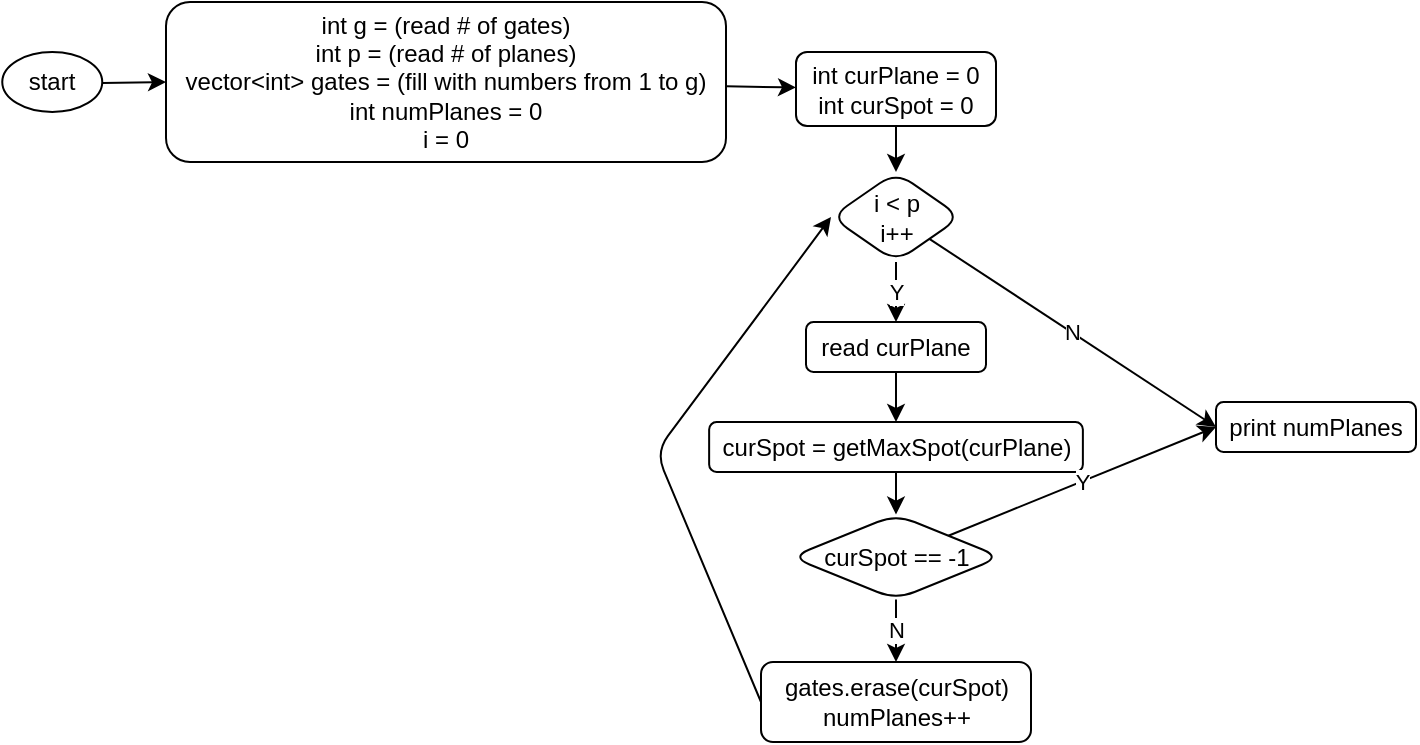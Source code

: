 <mxfile>
    <diagram id="9Xv8jbzMoyuvxek2o25M" name="main">
        <mxGraphModel dx="969" dy="568" grid="1" gridSize="10" guides="1" tooltips="1" connect="1" arrows="1" fold="1" page="1" pageScale="1" pageWidth="850" pageHeight="1100" math="0" shadow="0">
            <root>
                <mxCell id="0"/>
                <mxCell id="1" parent="0"/>
                <mxCell id="l-gAEIQwxAQPEIogn2wm-3" value="" style="edgeStyle=none;html=1;" parent="1" source="2" target="3" edge="1">
                    <mxGeometry relative="1" as="geometry"/>
                </mxCell>
                <mxCell id="2" value="start" style="ellipse;whiteSpace=wrap;html=1;" parent="1" vertex="1">
                    <mxGeometry x="43.13" y="50" width="50" height="30" as="geometry"/>
                </mxCell>
                <mxCell id="l-gAEIQwxAQPEIogn2wm-5" value="" style="edgeStyle=none;html=1;exitX=0.5;exitY=1;exitDx=0;exitDy=0;" parent="1" source="398b1uESmwwSSEVtZq5t-3" target="l-gAEIQwxAQPEIogn2wm-4" edge="1">
                    <mxGeometry relative="1" as="geometry">
                        <mxPoint x="170" y="250" as="sourcePoint"/>
                    </mxGeometry>
                </mxCell>
                <mxCell id="398b1uESmwwSSEVtZq5t-5" value="" style="edgeStyle=none;html=1;" parent="1" source="3" target="398b1uESmwwSSEVtZq5t-3" edge="1">
                    <mxGeometry relative="1" as="geometry"/>
                </mxCell>
                <mxCell id="3" value="int g = (read # of gates)&lt;br&gt;int p = (read # of planes)&lt;br&gt;vector&amp;lt;int&amp;gt; gates = (fill with numbers from 1 to g)&lt;br&gt;int numPlanes = 0&lt;br&gt;i = 0" style="rounded=1;whiteSpace=wrap;html=1;" parent="1" vertex="1">
                    <mxGeometry x="125" y="25" width="280" height="80" as="geometry"/>
                </mxCell>
                <mxCell id="l-gAEIQwxAQPEIogn2wm-11" value="Y" style="edgeStyle=none;html=1;" parent="1" source="l-gAEIQwxAQPEIogn2wm-4" target="l-gAEIQwxAQPEIogn2wm-10" edge="1">
                    <mxGeometry relative="1" as="geometry"/>
                </mxCell>
                <mxCell id="l-gAEIQwxAQPEIogn2wm-13" value="N" style="edgeStyle=none;html=1;entryX=0;entryY=0.5;entryDx=0;entryDy=0;" parent="1" source="l-gAEIQwxAQPEIogn2wm-4" target="l-gAEIQwxAQPEIogn2wm-12" edge="1">
                    <mxGeometry relative="1" as="geometry"/>
                </mxCell>
                <mxCell id="l-gAEIQwxAQPEIogn2wm-4" value="i &amp;lt; p&lt;br&gt;i++" style="rhombus;whiteSpace=wrap;html=1;rounded=1;" parent="1" vertex="1">
                    <mxGeometry x="457.5" y="110" width="65" height="45" as="geometry"/>
                </mxCell>
                <mxCell id="l-gAEIQwxAQPEIogn2wm-15" value="" style="edgeStyle=none;html=1;" parent="1" source="l-gAEIQwxAQPEIogn2wm-10" target="l-gAEIQwxAQPEIogn2wm-14" edge="1">
                    <mxGeometry relative="1" as="geometry"/>
                </mxCell>
                <mxCell id="l-gAEIQwxAQPEIogn2wm-10" value="read curPlane" style="whiteSpace=wrap;html=1;rounded=1;" parent="1" vertex="1">
                    <mxGeometry x="445" y="185" width="90" height="25" as="geometry"/>
                </mxCell>
                <mxCell id="l-gAEIQwxAQPEIogn2wm-12" value="print numPlanes" style="whiteSpace=wrap;html=1;rounded=1;" parent="1" vertex="1">
                    <mxGeometry x="650" y="225" width="100" height="25" as="geometry"/>
                </mxCell>
                <mxCell id="398b1uESmwwSSEVtZq5t-9" value="" style="edgeStyle=none;html=1;" parent="1" source="l-gAEIQwxAQPEIogn2wm-14" target="398b1uESmwwSSEVtZq5t-8" edge="1">
                    <mxGeometry relative="1" as="geometry"/>
                </mxCell>
                <mxCell id="l-gAEIQwxAQPEIogn2wm-14" value="curSpot&amp;nbsp;= getMaxSpot(curPlane)" style="whiteSpace=wrap;html=1;rounded=1;" parent="1" vertex="1">
                    <mxGeometry x="396.57" y="235" width="186.87" height="25" as="geometry"/>
                </mxCell>
                <mxCell id="398b1uESmwwSSEVtZq5t-3" value="int curPlane = 0&lt;br&gt;int curSpot = 0" style="rounded=1;whiteSpace=wrap;html=1;" parent="1" vertex="1">
                    <mxGeometry x="440" y="50" width="100" height="37" as="geometry"/>
                </mxCell>
                <mxCell id="398b1uESmwwSSEVtZq5t-11" value="Y" style="edgeStyle=none;html=1;entryX=0;entryY=0.5;entryDx=0;entryDy=0;" parent="1" source="398b1uESmwwSSEVtZq5t-8" target="l-gAEIQwxAQPEIogn2wm-12" edge="1">
                    <mxGeometry relative="1" as="geometry">
                        <mxPoint x="560" y="302.5" as="targetPoint"/>
                    </mxGeometry>
                </mxCell>
                <mxCell id="398b1uESmwwSSEVtZq5t-13" value="N" style="edgeStyle=none;html=1;entryX=0.5;entryY=0;entryDx=0;entryDy=0;" parent="1" source="398b1uESmwwSSEVtZq5t-8" target="398b1uESmwwSSEVtZq5t-14" edge="1">
                    <mxGeometry relative="1" as="geometry">
                        <mxPoint x="489.998" y="355.002" as="targetPoint"/>
                    </mxGeometry>
                </mxCell>
                <mxCell id="398b1uESmwwSSEVtZq5t-8" value="curSpot&amp;nbsp;== -1" style="rhombus;whiteSpace=wrap;html=1;rounded=1;" parent="1" vertex="1">
                    <mxGeometry x="437.5" y="281.25" width="105" height="42.5" as="geometry"/>
                </mxCell>
                <mxCell id="DZ_AEmt0yHPJizzHR08S-3" style="edgeStyle=none;html=1;exitX=0;exitY=0.5;exitDx=0;exitDy=0;entryX=0;entryY=0.5;entryDx=0;entryDy=0;" edge="1" parent="1" source="398b1uESmwwSSEVtZq5t-14" target="l-gAEIQwxAQPEIogn2wm-4">
                    <mxGeometry relative="1" as="geometry">
                        <Array as="points">
                            <mxPoint x="370" y="250"/>
                        </Array>
                    </mxGeometry>
                </mxCell>
                <mxCell id="398b1uESmwwSSEVtZq5t-14" value="gates.erase(curSpot)&lt;br&gt;numPlanes++" style="whiteSpace=wrap;html=1;rounded=1;" parent="1" vertex="1">
                    <mxGeometry x="422.5" y="355" width="135" height="40" as="geometry"/>
                </mxCell>
            </root>
        </mxGraphModel>
    </diagram>
    <diagram id="0xXi5dEH1814ZXicVoiu" name="getMaxSpot">
        <mxGraphModel dx="969" dy="568" grid="1" gridSize="10" guides="1" tooltips="1" connect="1" arrows="1" fold="1" page="1" pageScale="1" pageWidth="850" pageHeight="1100" math="0" shadow="0">
            <root>
                <mxCell id="0"/>
                <mxCell id="1" parent="0"/>
                <mxCell id="lPNd2sjIipswelwqFKmG-2" value="" style="edgeStyle=none;html=1;" edge="1" parent="1" source="Vy2CAAgdIhB_qYoLOL2P-1" target="lPNd2sjIipswelwqFKmG-1">
                    <mxGeometry relative="1" as="geometry"/>
                </mxCell>
                <mxCell id="Vy2CAAgdIhB_qYoLOL2P-1" value="int gate = -1&lt;br&gt;int mid = 0&lt;br&gt;int low = 0&lt;br&gt;int high = gates.size() - 1" style="rounded=1;whiteSpace=wrap;html=1;" parent="1" vertex="1">
                    <mxGeometry x="227.5" y="40" width="150" height="60" as="geometry"/>
                </mxCell>
                <mxCell id="rZl8dpyGlesKds1xJRjA-4" value="N" style="edgeStyle=none;html=1;" edge="1" parent="1" source="lPNd2sjIipswelwqFKmG-1" target="rZl8dpyGlesKds1xJRjA-3">
                    <mxGeometry relative="1" as="geometry"/>
                </mxCell>
                <mxCell id="rZl8dpyGlesKds1xJRjA-6" value="Y" style="edgeStyle=none;html=1;" edge="1" parent="1" source="lPNd2sjIipswelwqFKmG-1" target="rZl8dpyGlesKds1xJRjA-5">
                    <mxGeometry relative="1" as="geometry"/>
                </mxCell>
                <mxCell id="lPNd2sjIipswelwqFKmG-1" value="low &amp;lt;= high" style="rhombus;whiteSpace=wrap;html=1;rounded=1;" vertex="1" parent="1">
                    <mxGeometry x="260" y="120" width="85" height="50" as="geometry"/>
                </mxCell>
                <mxCell id="rZl8dpyGlesKds1xJRjA-3" value="return gate" style="whiteSpace=wrap;html=1;rounded=1;" vertex="1" parent="1">
                    <mxGeometry x="377.5" y="132.5" width="70" height="25" as="geometry"/>
                </mxCell>
                <mxCell id="rZl8dpyGlesKds1xJRjA-8" value="" style="edgeStyle=none;html=1;" edge="1" parent="1" source="rZl8dpyGlesKds1xJRjA-5" target="rZl8dpyGlesKds1xJRjA-7">
                    <mxGeometry relative="1" as="geometry"/>
                </mxCell>
                <mxCell id="rZl8dpyGlesKds1xJRjA-5" value="mid = (low + high) / 2" style="whiteSpace=wrap;html=1;rounded=1;" vertex="1" parent="1">
                    <mxGeometry x="242.5" y="200" width="120" height="25" as="geometry"/>
                </mxCell>
                <mxCell id="Z9BUdni22itYBWMuEgM6-5" value="Y" style="edgeStyle=none;html=1;exitX=1;exitY=0.5;exitDx=0;exitDy=0;entryX=0.5;entryY=1;entryDx=0;entryDy=0;" edge="1" parent="1" source="rZl8dpyGlesKds1xJRjA-7" target="rZl8dpyGlesKds1xJRjA-3">
                    <mxGeometry relative="1" as="geometry"/>
                </mxCell>
                <mxCell id="Z9BUdni22itYBWMuEgM6-7" value="N" style="edgeStyle=none;html=1;" edge="1" parent="1" source="rZl8dpyGlesKds1xJRjA-7" target="Z9BUdni22itYBWMuEgM6-6">
                    <mxGeometry relative="1" as="geometry"/>
                </mxCell>
                <mxCell id="rZl8dpyGlesKds1xJRjA-7" value="gates[mid] == curPlane" style="rhombus;whiteSpace=wrap;html=1;rounded=1;" vertex="1" parent="1">
                    <mxGeometry x="220" y="250" width="165" height="52.5" as="geometry"/>
                </mxCell>
                <mxCell id="Z9BUdni22itYBWMuEgM6-9" value="Y" style="edgeStyle=none;html=1;" edge="1" parent="1" source="Z9BUdni22itYBWMuEgM6-6" target="Z9BUdni22itYBWMuEgM6-8">
                    <mxGeometry relative="1" as="geometry"/>
                </mxCell>
                <mxCell id="Z9BUdni22itYBWMuEgM6-12" value="N" style="edgeStyle=none;html=1;" edge="1" parent="1" source="Z9BUdni22itYBWMuEgM6-6" target="Z9BUdni22itYBWMuEgM6-11">
                    <mxGeometry relative="1" as="geometry"/>
                </mxCell>
                <mxCell id="Z9BUdni22itYBWMuEgM6-6" value="gates[mid] &amp;lt; curPlane" style="rhombus;whiteSpace=wrap;html=1;rounded=1;" vertex="1" parent="1">
                    <mxGeometry x="220" y="339.38" width="165" height="52.5" as="geometry"/>
                </mxCell>
                <mxCell id="Z9BUdni22itYBWMuEgM6-10" style="edgeStyle=none;html=1;entryX=0;entryY=0.5;entryDx=0;entryDy=0;" edge="1" parent="1" source="Z9BUdni22itYBWMuEgM6-8" target="lPNd2sjIipswelwqFKmG-1">
                    <mxGeometry relative="1" as="geometry"/>
                </mxCell>
                <mxCell id="Z9BUdni22itYBWMuEgM6-8" value="low = mid + 1&lt;br&gt;gate = mid" style="whiteSpace=wrap;html=1;rounded=1;" vertex="1" parent="1">
                    <mxGeometry x="90" y="348.76" width="90" height="33.75" as="geometry"/>
                </mxCell>
                <mxCell id="Z9BUdni22itYBWMuEgM6-13" style="edgeStyle=none;html=1;exitX=0;exitY=0.5;exitDx=0;exitDy=0;entryX=0;entryY=0.5;entryDx=0;entryDy=0;" edge="1" parent="1" source="Z9BUdni22itYBWMuEgM6-11" target="lPNd2sjIipswelwqFKmG-1">
                    <mxGeometry relative="1" as="geometry">
                        <Array as="points">
                            <mxPoint x="30" y="390"/>
                        </Array>
                    </mxGeometry>
                </mxCell>
                <mxCell id="Z9BUdni22itYBWMuEgM6-11" value="high = mid - 1" style="whiteSpace=wrap;html=1;rounded=1;" vertex="1" parent="1">
                    <mxGeometry x="258.75" y="430" width="87.5" height="20" as="geometry"/>
                </mxCell>
            </root>
        </mxGraphModel>
    </diagram>
</mxfile>